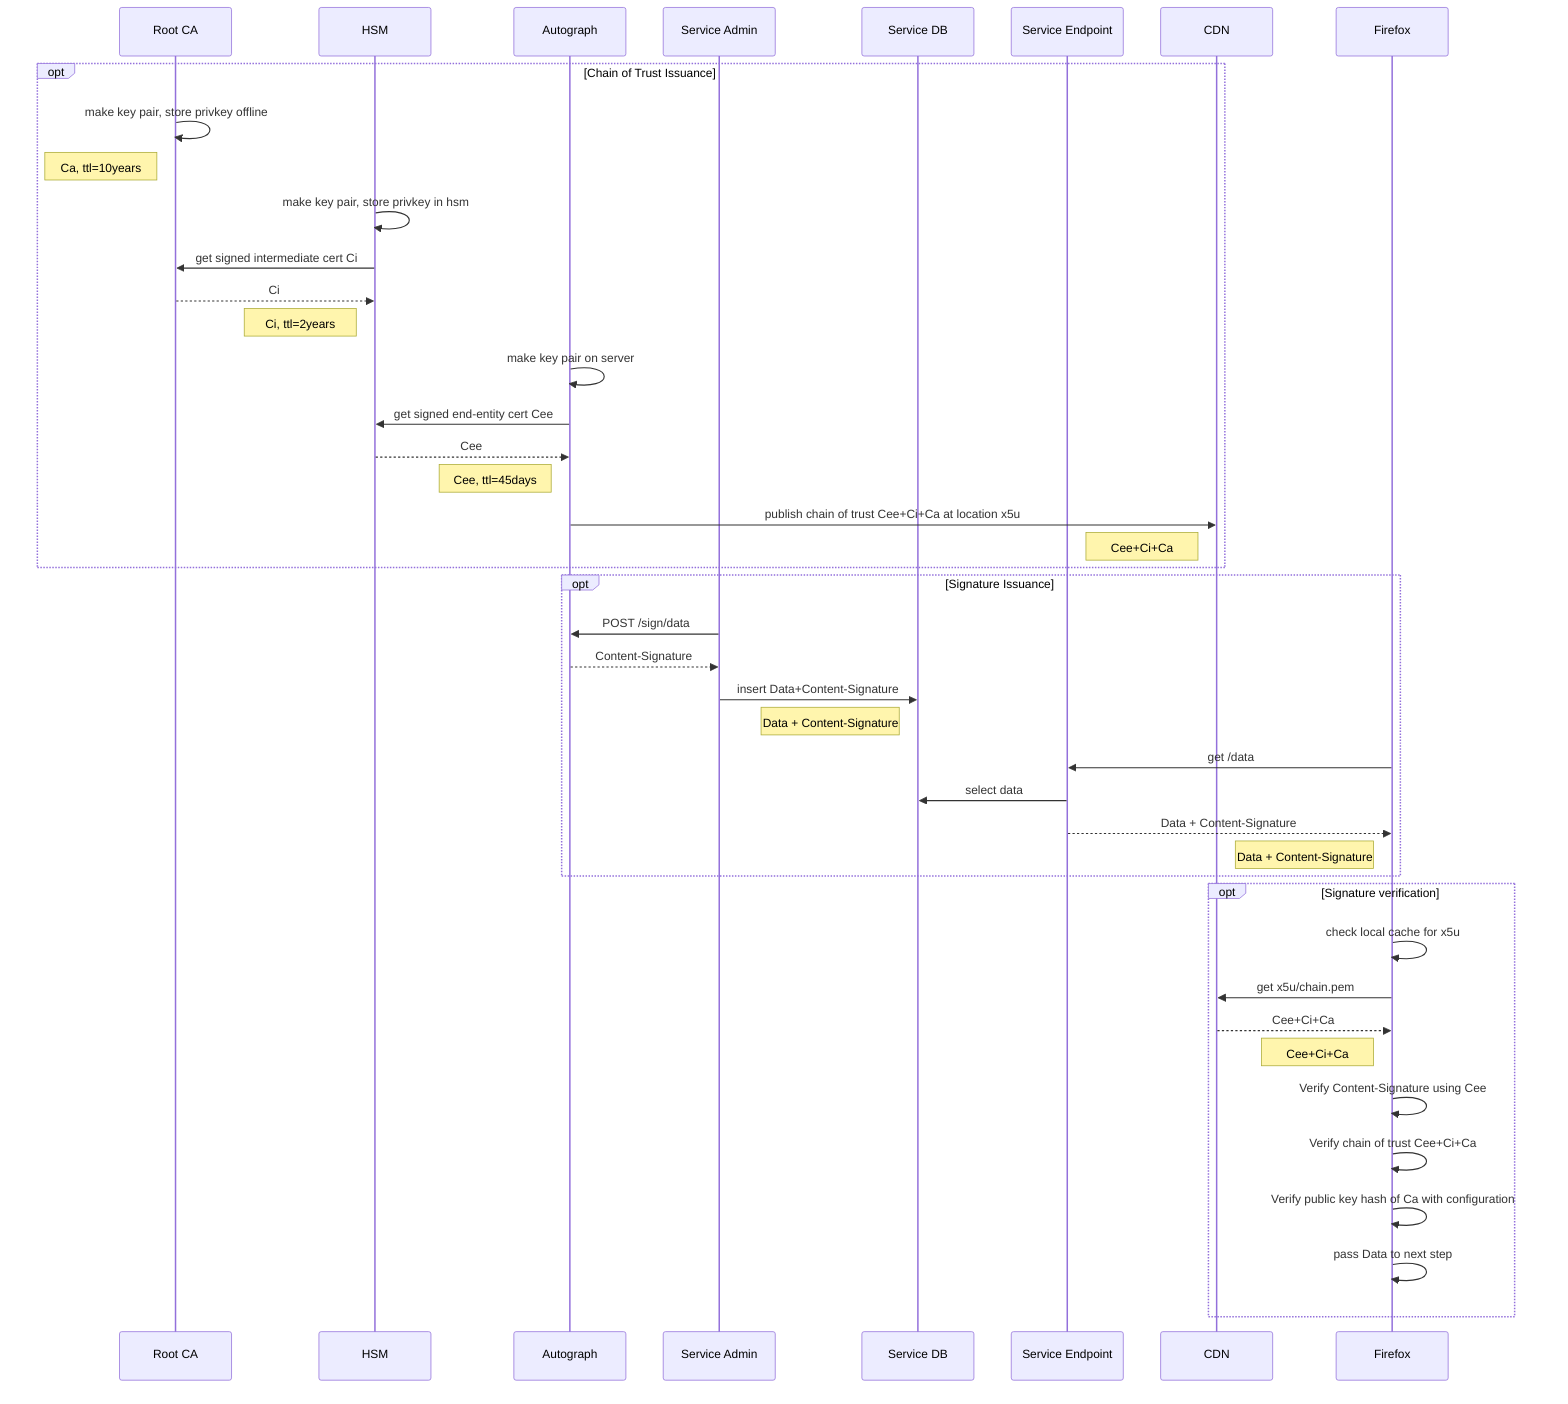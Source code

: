 sequenceDiagram
participant Root CA
participant HSM
participant Autograph
participant Service Admin
participant Service DB
participant Service Endpoint
participant CDN
participant Firefox

opt Chain of Trust Issuance
  Root CA->>Root CA: make key pair, store privkey offline
  note left of Root CA: Ca, ttl=10years
  
  HSM->>HSM: make key pair, store privkey in hsm
  HSM->>Root CA: get signed intermediate cert Ci
  Root CA-->>HSM: Ci
  note left of HSM: Ci, ttl=2years

  Autograph->>Autograph: make key pair on server
  Autograph->>HSM: get signed end-entity cert Cee
  HSM-->>Autograph: Cee
  note left of Autograph: Cee, ttl=45days
  
  Autograph->>CDN: publish chain of trust Cee+Ci+Ca at location x5u
  note left of CDN: Cee+Ci+Ca

end

opt Signature Issuance
  Service Admin->>Autograph: POST /sign/data
  Autograph-->>Service Admin: Content-Signature
  Service Admin->>Service DB: insert Data+Content-Signature
  note left of Service DB: Data + Content-Signature
  Firefox->>Service Endpoint: get /data
  Service Endpoint->>Service DB: select data
  Service Endpoint-->>Firefox: Data + Content-Signature
  note left of Firefox: Data + Content-Signature
end

opt Signature verification
  Firefox->>Firefox: check local cache for x5u
  Firefox->>CDN: get x5u/chain.pem
  CDN-->>Firefox: Cee+Ci+Ca
  note left of Firefox: Cee+Ci+Ca
  Firefox->>Firefox: Verify Content-Signature using Cee
  Firefox->>Firefox: Verify chain of trust Cee+Ci+Ca
  Firefox->>Firefox: Verify public key hash of Ca with configuration
  Firefox->>Firefox: pass Data to next step
end